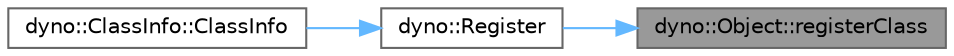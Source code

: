 digraph "dyno::Object::registerClass"
{
 // LATEX_PDF_SIZE
  bgcolor="transparent";
  edge [fontname=Helvetica,fontsize=10,labelfontname=Helvetica,labelfontsize=10];
  node [fontname=Helvetica,fontsize=10,shape=box,height=0.2,width=0.4];
  rankdir="RL";
  Node1 [id="Node000001",label="dyno::Object::registerClass",height=0.2,width=0.4,color="gray40", fillcolor="grey60", style="filled", fontcolor="black",tooltip=" "];
  Node1 -> Node2 [id="edge1_Node000001_Node000002",dir="back",color="steelblue1",style="solid",tooltip=" "];
  Node2 [id="Node000002",label="dyno::Register",height=0.2,width=0.4,color="grey40", fillcolor="white", style="filled",URL="$namespacedyno.html#a4ef83a0045a30b672a011b9cb8fbb865",tooltip=" "];
  Node2 -> Node3 [id="edge2_Node000002_Node000003",dir="back",color="steelblue1",style="solid",tooltip=" "];
  Node3 [id="Node000003",label="dyno::ClassInfo::ClassInfo",height=0.2,width=0.4,color="grey40", fillcolor="white", style="filled",URL="$classdyno_1_1_class_info.html#a4f3d801dfc79c213d3aa36c761e8d983",tooltip=" "];
}
